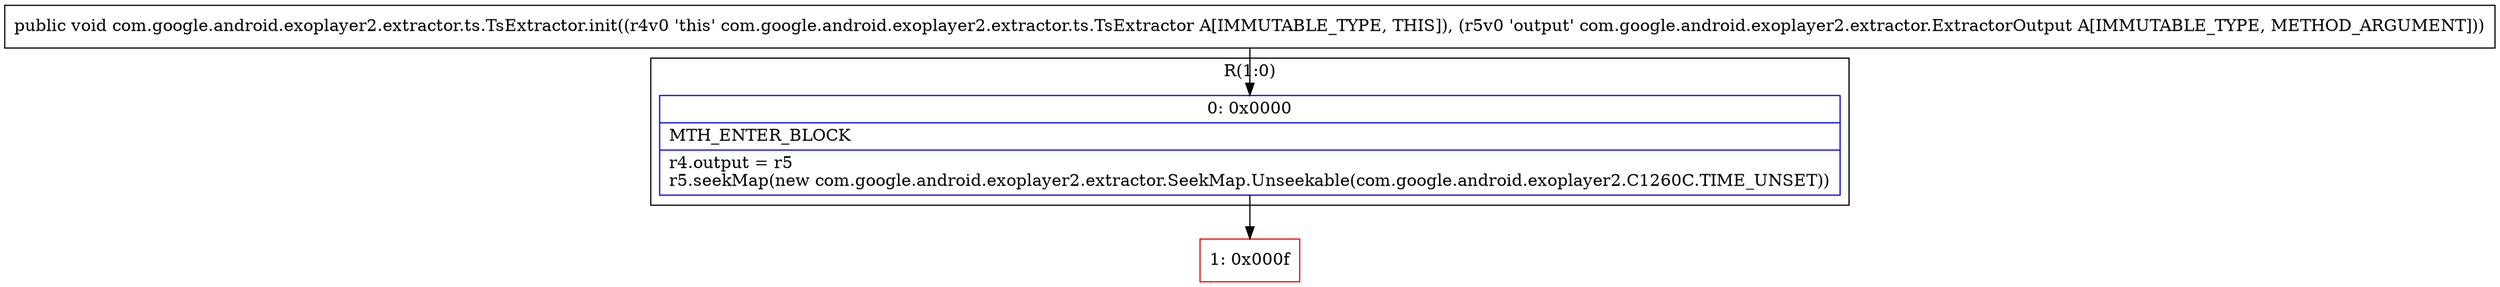 digraph "CFG forcom.google.android.exoplayer2.extractor.ts.TsExtractor.init(Lcom\/google\/android\/exoplayer2\/extractor\/ExtractorOutput;)V" {
subgraph cluster_Region_782870744 {
label = "R(1:0)";
node [shape=record,color=blue];
Node_0 [shape=record,label="{0\:\ 0x0000|MTH_ENTER_BLOCK\l|r4.output = r5\lr5.seekMap(new com.google.android.exoplayer2.extractor.SeekMap.Unseekable(com.google.android.exoplayer2.C1260C.TIME_UNSET))\l}"];
}
Node_1 [shape=record,color=red,label="{1\:\ 0x000f}"];
MethodNode[shape=record,label="{public void com.google.android.exoplayer2.extractor.ts.TsExtractor.init((r4v0 'this' com.google.android.exoplayer2.extractor.ts.TsExtractor A[IMMUTABLE_TYPE, THIS]), (r5v0 'output' com.google.android.exoplayer2.extractor.ExtractorOutput A[IMMUTABLE_TYPE, METHOD_ARGUMENT])) }"];
MethodNode -> Node_0;
Node_0 -> Node_1;
}

